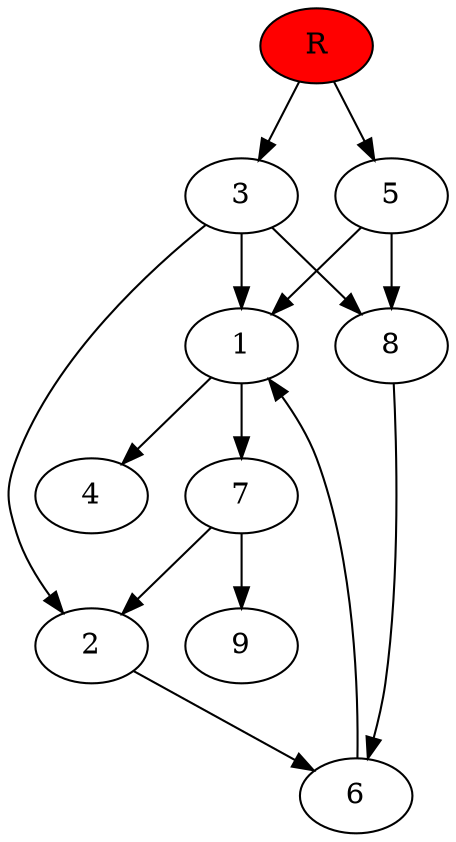 digraph prb37913 {
	1
	2
	3
	4
	5
	6
	7
	8
	R [fillcolor="#ff0000" style=filled]
	1 -> 4
	1 -> 7
	2 -> 6
	3 -> 1
	3 -> 2
	3 -> 8
	5 -> 1
	5 -> 8
	6 -> 1
	7 -> 2
	7 -> 9
	8 -> 6
	R -> 3
	R -> 5
}
